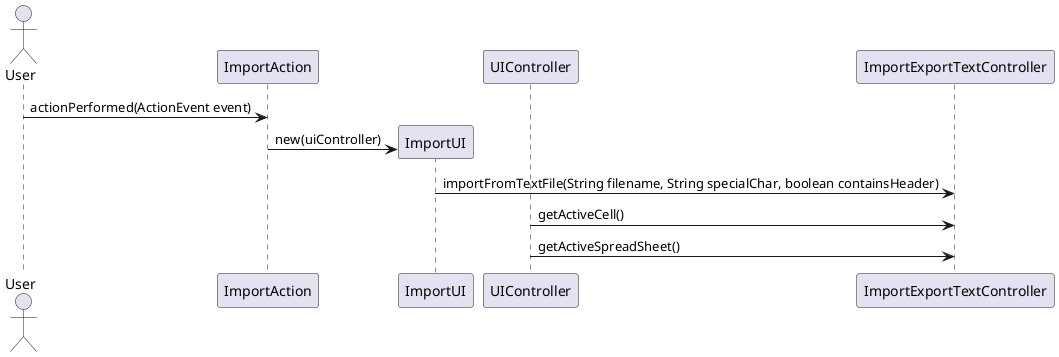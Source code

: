 @startuml ipc04.1_design_part5_import
actor User
  participant ImportAction as EA
  participant ImportUI as UI
  participant UIController as UIC
  participant ImportExportTextController as IETC
  User -> EA : actionPerformed(ActionEvent event)
  create UI
  EA -> UI : new(uiController)
  UI -> IETC : importFromTextFile(String filename, String specialChar, boolean containsHeader)
  UIC -> IETC : getActiveCell()
  UIC -> IETC : getActiveSpreadSheet() 
@enduml
